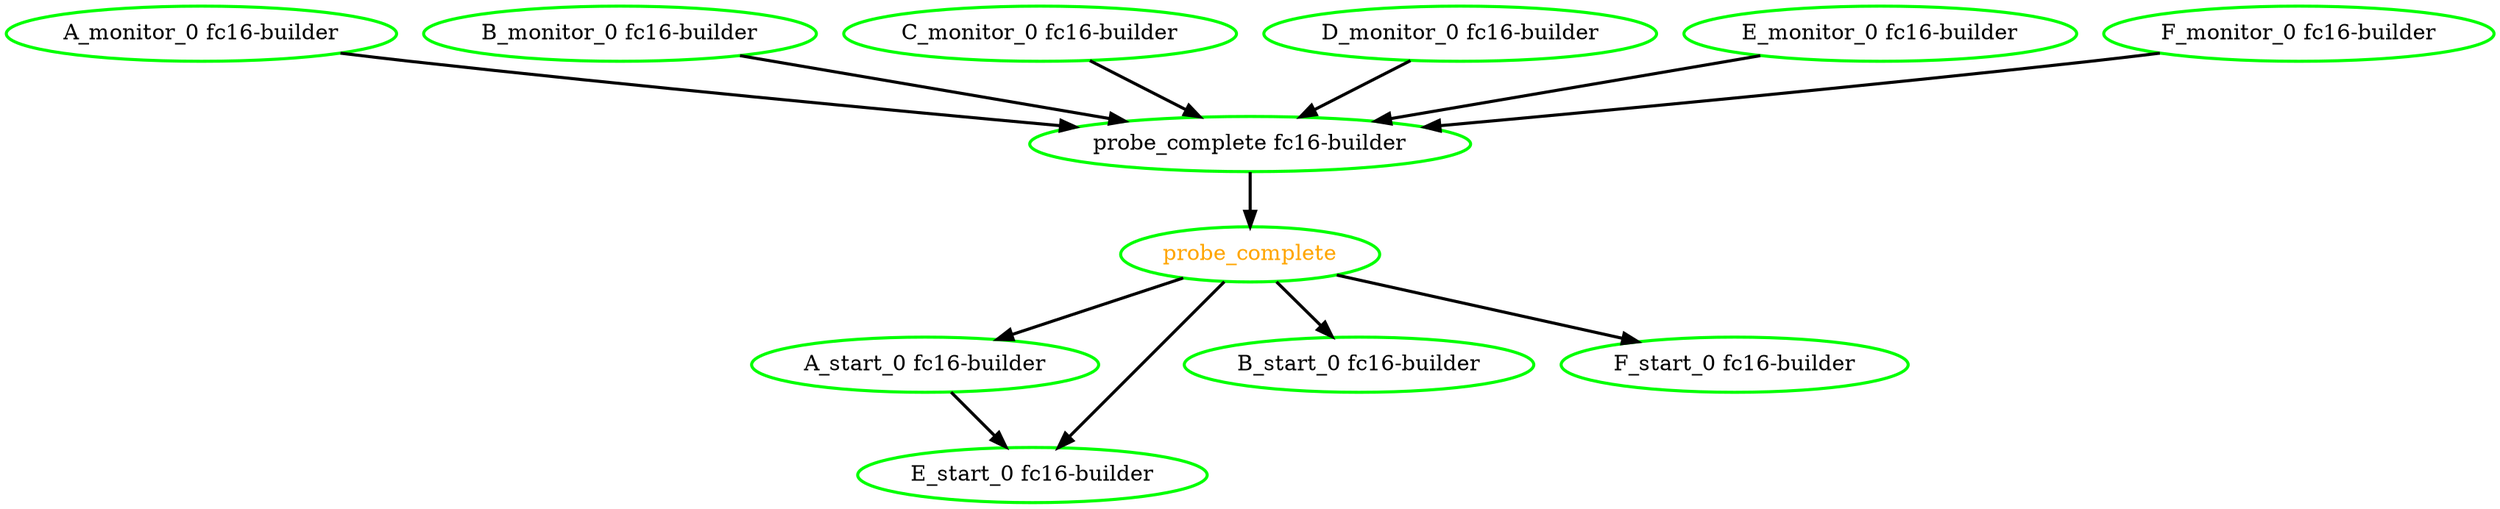 digraph "g" {
"A_monitor_0 fc16-builder" -> "probe_complete fc16-builder" [ style = bold]
"A_monitor_0 fc16-builder" [ style=bold color="green" fontcolor="black"]
"A_start_0 fc16-builder" -> "E_start_0 fc16-builder" [ style = bold]
"A_start_0 fc16-builder" [ style=bold color="green" fontcolor="black"]
"B_monitor_0 fc16-builder" -> "probe_complete fc16-builder" [ style = bold]
"B_monitor_0 fc16-builder" [ style=bold color="green" fontcolor="black"]
"B_start_0 fc16-builder" [ style=bold color="green" fontcolor="black"]
"C_monitor_0 fc16-builder" -> "probe_complete fc16-builder" [ style = bold]
"C_monitor_0 fc16-builder" [ style=bold color="green" fontcolor="black"]
"D_monitor_0 fc16-builder" -> "probe_complete fc16-builder" [ style = bold]
"D_monitor_0 fc16-builder" [ style=bold color="green" fontcolor="black"]
"E_monitor_0 fc16-builder" -> "probe_complete fc16-builder" [ style = bold]
"E_monitor_0 fc16-builder" [ style=bold color="green" fontcolor="black"]
"E_start_0 fc16-builder" [ style=bold color="green" fontcolor="black"]
"F_monitor_0 fc16-builder" -> "probe_complete fc16-builder" [ style = bold]
"F_monitor_0 fc16-builder" [ style=bold color="green" fontcolor="black"]
"F_start_0 fc16-builder" [ style=bold color="green" fontcolor="black"]
"probe_complete fc16-builder" -> "probe_complete" [ style = bold]
"probe_complete fc16-builder" [ style=bold color="green" fontcolor="black"]
"probe_complete" -> "A_start_0 fc16-builder" [ style = bold]
"probe_complete" -> "B_start_0 fc16-builder" [ style = bold]
"probe_complete" -> "E_start_0 fc16-builder" [ style = bold]
"probe_complete" -> "F_start_0 fc16-builder" [ style = bold]
"probe_complete" [ style=bold color="green" fontcolor="orange"]
}
